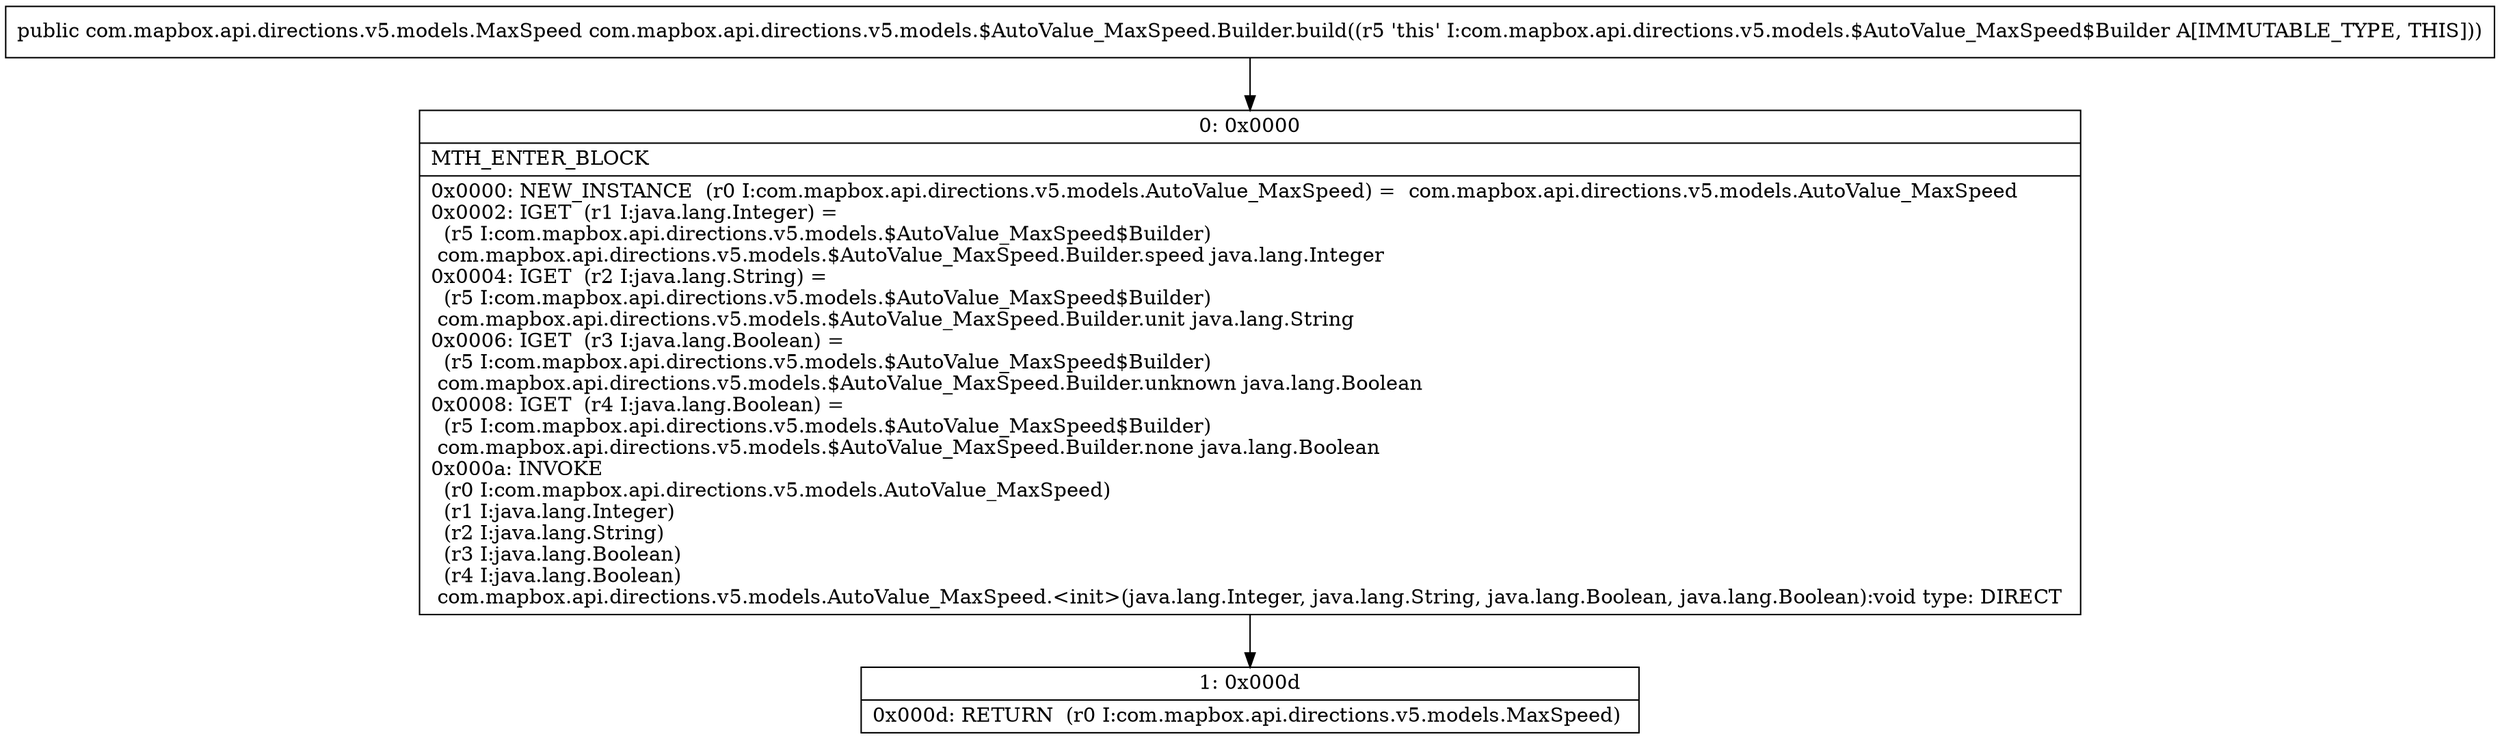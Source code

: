 digraph "CFG forcom.mapbox.api.directions.v5.models.$AutoValue_MaxSpeed.Builder.build()Lcom\/mapbox\/api\/directions\/v5\/models\/MaxSpeed;" {
Node_0 [shape=record,label="{0\:\ 0x0000|MTH_ENTER_BLOCK\l|0x0000: NEW_INSTANCE  (r0 I:com.mapbox.api.directions.v5.models.AutoValue_MaxSpeed) =  com.mapbox.api.directions.v5.models.AutoValue_MaxSpeed \l0x0002: IGET  (r1 I:java.lang.Integer) = \l  (r5 I:com.mapbox.api.directions.v5.models.$AutoValue_MaxSpeed$Builder)\l com.mapbox.api.directions.v5.models.$AutoValue_MaxSpeed.Builder.speed java.lang.Integer \l0x0004: IGET  (r2 I:java.lang.String) = \l  (r5 I:com.mapbox.api.directions.v5.models.$AutoValue_MaxSpeed$Builder)\l com.mapbox.api.directions.v5.models.$AutoValue_MaxSpeed.Builder.unit java.lang.String \l0x0006: IGET  (r3 I:java.lang.Boolean) = \l  (r5 I:com.mapbox.api.directions.v5.models.$AutoValue_MaxSpeed$Builder)\l com.mapbox.api.directions.v5.models.$AutoValue_MaxSpeed.Builder.unknown java.lang.Boolean \l0x0008: IGET  (r4 I:java.lang.Boolean) = \l  (r5 I:com.mapbox.api.directions.v5.models.$AutoValue_MaxSpeed$Builder)\l com.mapbox.api.directions.v5.models.$AutoValue_MaxSpeed.Builder.none java.lang.Boolean \l0x000a: INVOKE  \l  (r0 I:com.mapbox.api.directions.v5.models.AutoValue_MaxSpeed)\l  (r1 I:java.lang.Integer)\l  (r2 I:java.lang.String)\l  (r3 I:java.lang.Boolean)\l  (r4 I:java.lang.Boolean)\l com.mapbox.api.directions.v5.models.AutoValue_MaxSpeed.\<init\>(java.lang.Integer, java.lang.String, java.lang.Boolean, java.lang.Boolean):void type: DIRECT \l}"];
Node_1 [shape=record,label="{1\:\ 0x000d|0x000d: RETURN  (r0 I:com.mapbox.api.directions.v5.models.MaxSpeed) \l}"];
MethodNode[shape=record,label="{public com.mapbox.api.directions.v5.models.MaxSpeed com.mapbox.api.directions.v5.models.$AutoValue_MaxSpeed.Builder.build((r5 'this' I:com.mapbox.api.directions.v5.models.$AutoValue_MaxSpeed$Builder A[IMMUTABLE_TYPE, THIS])) }"];
MethodNode -> Node_0;
Node_0 -> Node_1;
}


